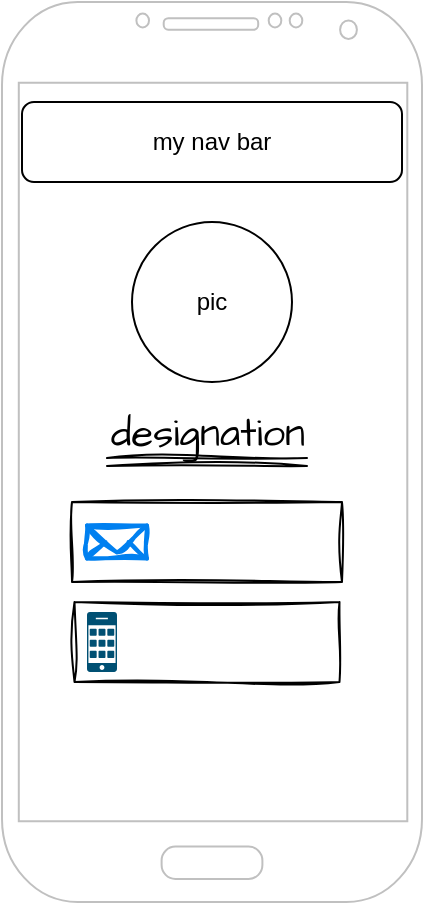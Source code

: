 <mxfile version="21.6.8" type="device">
  <diagram name="Page-1" id="I-AwXMhzKFRlqpvfyIW8">
    <mxGraphModel dx="735" dy="1502" grid="1" gridSize="10" guides="1" tooltips="1" connect="1" arrows="1" fold="1" page="1" pageScale="1" pageWidth="850" pageHeight="1100" math="0" shadow="0">
      <root>
        <mxCell id="0" />
        <mxCell id="1" parent="0" />
        <mxCell id="gwb8bVxEnOXRrXTBjUYz-1" value="" style="verticalLabelPosition=bottom;verticalAlign=top;html=1;shadow=0;dashed=0;strokeWidth=1;shape=mxgraph.android.phone2;strokeColor=#c0c0c0;" vertex="1" parent="1">
          <mxGeometry x="160" y="-30" width="210" height="450" as="geometry" />
        </mxCell>
        <mxCell id="gwb8bVxEnOXRrXTBjUYz-2" value="pic" style="ellipse;whiteSpace=wrap;html=1;aspect=fixed;" vertex="1" parent="1">
          <mxGeometry x="225" y="80" width="80" height="80" as="geometry" />
        </mxCell>
        <mxCell id="gwb8bVxEnOXRrXTBjUYz-3" value="my nav bar&lt;br&gt;" style="rounded=1;whiteSpace=wrap;html=1;" vertex="1" parent="1">
          <mxGeometry x="170" y="20" width="190" height="40" as="geometry" />
        </mxCell>
        <mxCell id="gwb8bVxEnOXRrXTBjUYz-7" value="" style="rounded=0;whiteSpace=wrap;html=1;sketch=1;hachureGap=4;jiggle=2;curveFitting=1;fontFamily=Architects Daughter;fontSource=https%3A%2F%2Ffonts.googleapis.com%2Fcss%3Ffamily%3DArchitects%2BDaughter;fontSize=20;" vertex="1" parent="1">
          <mxGeometry x="195" y="220" width="135" height="40" as="geometry" />
        </mxCell>
        <mxCell id="gwb8bVxEnOXRrXTBjUYz-8" value="" style="rounded=0;whiteSpace=wrap;html=1;sketch=1;hachureGap=4;jiggle=2;curveFitting=1;fontFamily=Architects Daughter;fontSource=https%3A%2F%2Ffonts.googleapis.com%2Fcss%3Ffamily%3DArchitects%2BDaughter;fontSize=20;" vertex="1" parent="1">
          <mxGeometry x="196.25" y="270" width="132.5" height="40" as="geometry" />
        </mxCell>
        <mxCell id="gwb8bVxEnOXRrXTBjUYz-11" value="designation" style="text;html=1;strokeColor=none;fillColor=none;align=center;verticalAlign=middle;whiteSpace=wrap;rounded=0;fontSize=20;fontFamily=Architects Daughter;" vertex="1" parent="1">
          <mxGeometry x="232.5" y="170" width="60" height="30" as="geometry" />
        </mxCell>
        <mxCell id="gwb8bVxEnOXRrXTBjUYz-13" value="" style="shape=link;html=1;sketch=1;hachureGap=4;jiggle=2;curveFitting=1;fontFamily=Architects Daughter;fontSource=https%3A%2F%2Ffonts.googleapis.com%2Fcss%3Ffamily%3DArchitects%2BDaughter;fontSize=16;" edge="1" parent="1">
          <mxGeometry width="100" relative="1" as="geometry">
            <mxPoint x="212.5" y="200" as="sourcePoint" />
            <mxPoint x="312.5" y="200" as="targetPoint" />
          </mxGeometry>
        </mxCell>
        <mxCell id="gwb8bVxEnOXRrXTBjUYz-14" value="" style="html=1;verticalLabelPosition=bottom;align=center;labelBackgroundColor=#ffffff;verticalAlign=top;strokeWidth=2;strokeColor=#0080F0;shadow=0;dashed=0;shape=mxgraph.ios7.icons.mail;sketch=1;hachureGap=4;jiggle=2;curveFitting=1;fontFamily=Architects Daughter;fontSource=https%3A%2F%2Ffonts.googleapis.com%2Fcss%3Ffamily%3DArchitects%2BDaughter;fontSize=20;" vertex="1" parent="1">
          <mxGeometry x="202.5" y="231.75" width="30" height="16.5" as="geometry" />
        </mxCell>
        <mxCell id="gwb8bVxEnOXRrXTBjUYz-15" value="" style="sketch=0;points=[[0.015,0.015,0],[0.985,0.015,0],[0.985,0.985,0],[0.015,0.985,0],[0.25,0,0],[0.5,0,0],[0.75,0,0],[1,0.25,0],[1,0.5,0],[1,0.75,0],[0.75,1,0],[0.5,1,0],[0.25,1,0],[0,0.75,0],[0,0.5,0],[0,0.25,0]];verticalLabelPosition=bottom;html=1;verticalAlign=top;aspect=fixed;align=center;pointerEvents=1;shape=mxgraph.cisco19.cell_phone;fillColor=#005073;strokeColor=none;hachureGap=4;jiggle=2;curveFitting=1;fontFamily=Architects Daughter;fontSource=https%3A%2F%2Ffonts.googleapis.com%2Fcss%3Ffamily%3DArchitects%2BDaughter;fontSize=20;" vertex="1" parent="1">
          <mxGeometry x="202.5" y="275" width="15" height="30" as="geometry" />
        </mxCell>
      </root>
    </mxGraphModel>
  </diagram>
</mxfile>
